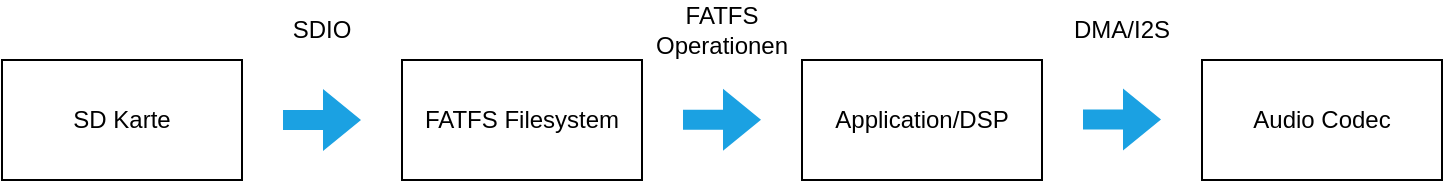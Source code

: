 <mxfile version="22.0.3" type="device">
  <diagram name="Seite-1" id="DAr9lhctWciaopCYiyBe">
    <mxGraphModel dx="1430" dy="825" grid="1" gridSize="10" guides="1" tooltips="1" connect="1" arrows="1" fold="1" page="1" pageScale="1" pageWidth="827" pageHeight="1169" math="0" shadow="0">
      <root>
        <mxCell id="0" />
        <mxCell id="1" parent="0" />
        <mxCell id="b0D2_UetWnkY7FaE_rsc-1" value="SD Karte" style="rounded=0;whiteSpace=wrap;html=1;" vertex="1" parent="1">
          <mxGeometry x="40" y="440" width="120" height="60" as="geometry" />
        </mxCell>
        <mxCell id="b0D2_UetWnkY7FaE_rsc-2" value="FATFS Filesystem" style="rounded=0;whiteSpace=wrap;html=1;" vertex="1" parent="1">
          <mxGeometry x="240" y="440" width="120" height="60" as="geometry" />
        </mxCell>
        <mxCell id="b0D2_UetWnkY7FaE_rsc-3" value="" style="shape=flexArrow;endArrow=classic;html=1;rounded=0;fillColor=#1ba1e2;strokeColor=none;" edge="1" parent="1">
          <mxGeometry width="50" height="50" relative="1" as="geometry">
            <mxPoint x="180" y="470" as="sourcePoint" />
            <mxPoint x="220" y="470" as="targetPoint" />
          </mxGeometry>
        </mxCell>
        <mxCell id="b0D2_UetWnkY7FaE_rsc-4" value="Application/DSP" style="rounded=0;whiteSpace=wrap;html=1;" vertex="1" parent="1">
          <mxGeometry x="440" y="440" width="120" height="60" as="geometry" />
        </mxCell>
        <mxCell id="b0D2_UetWnkY7FaE_rsc-5" value="" style="shape=flexArrow;endArrow=classic;html=1;rounded=0;fillColor=#1ba1e2;strokeColor=none;" edge="1" parent="1">
          <mxGeometry width="50" height="50" relative="1" as="geometry">
            <mxPoint x="380" y="469.83" as="sourcePoint" />
            <mxPoint x="420" y="469.83" as="targetPoint" />
          </mxGeometry>
        </mxCell>
        <mxCell id="b0D2_UetWnkY7FaE_rsc-6" value="SDIO" style="text;html=1;strokeColor=none;fillColor=none;align=center;verticalAlign=middle;whiteSpace=wrap;rounded=0;" vertex="1" parent="1">
          <mxGeometry x="170" y="410" width="60" height="30" as="geometry" />
        </mxCell>
        <mxCell id="b0D2_UetWnkY7FaE_rsc-7" value="FATFS Operationen" style="text;html=1;strokeColor=none;fillColor=none;align=center;verticalAlign=middle;whiteSpace=wrap;rounded=0;" vertex="1" parent="1">
          <mxGeometry x="370" y="410" width="60" height="30" as="geometry" />
        </mxCell>
        <mxCell id="b0D2_UetWnkY7FaE_rsc-8" value="" style="shape=flexArrow;endArrow=classic;html=1;rounded=0;fillColor=#1ba1e2;strokeColor=none;" edge="1" parent="1">
          <mxGeometry width="50" height="50" relative="1" as="geometry">
            <mxPoint x="580" y="469.8" as="sourcePoint" />
            <mxPoint x="620" y="469.8" as="targetPoint" />
          </mxGeometry>
        </mxCell>
        <mxCell id="b0D2_UetWnkY7FaE_rsc-9" value="Audio Codec" style="rounded=0;whiteSpace=wrap;html=1;" vertex="1" parent="1">
          <mxGeometry x="640" y="440" width="120" height="60" as="geometry" />
        </mxCell>
        <mxCell id="b0D2_UetWnkY7FaE_rsc-10" value="DMA/I2S" style="text;html=1;strokeColor=none;fillColor=none;align=center;verticalAlign=middle;whiteSpace=wrap;rounded=0;" vertex="1" parent="1">
          <mxGeometry x="570" y="410" width="60" height="30" as="geometry" />
        </mxCell>
      </root>
    </mxGraphModel>
  </diagram>
</mxfile>
